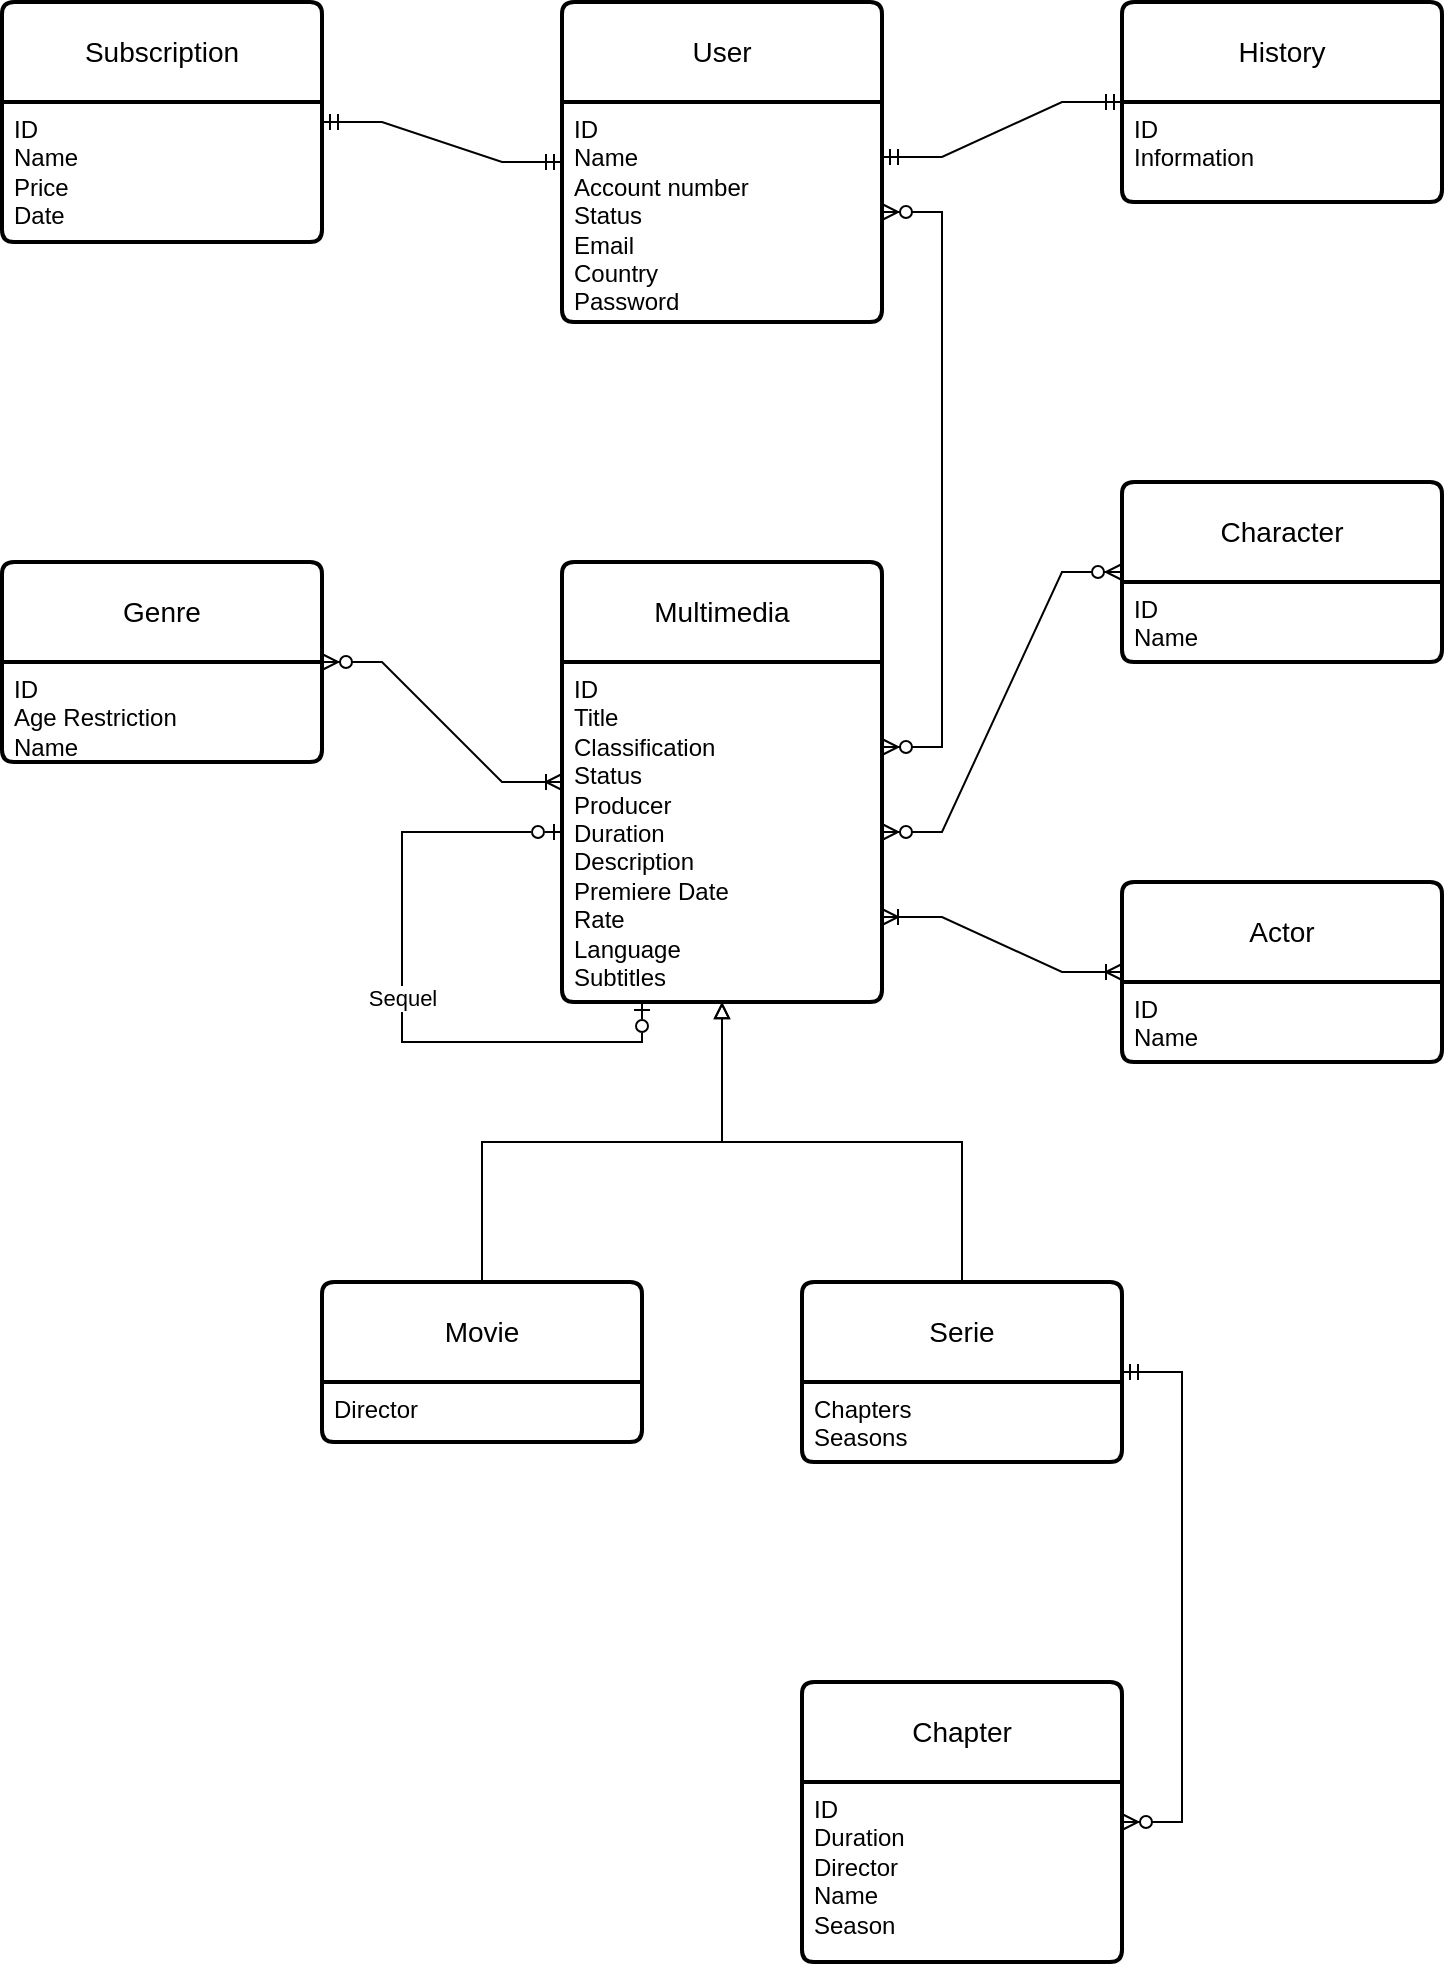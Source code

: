 <mxfile compressed="false">
    <diagram name="Page-1" id="IOxMqPWYGzoRck47dyWS">
        <mxGraphModel dx="233" dy="355" grid="1" gridSize="10" guides="1" tooltips="1" connect="1" arrows="1" fold="1" page="1" pageScale="1" pageWidth="850" pageHeight="1100" math="0" shadow="0">
            <root>
                <mxCell id="0"/>
                <mxCell id="1" parent="0"/>
                <mxCell id="H9NF7C7vFK4_YG4g_bWq-14" value="User" style="swimlane;childLayout=stackLayout;horizontal=1;startSize=50;horizontalStack=0;rounded=1;fontSize=14;fontStyle=0;strokeWidth=2;resizeParent=0;resizeLast=1;shadow=0;dashed=0;align=center;arcSize=4;whiteSpace=wrap;html=1;" parent="1" vertex="1">
                    <mxGeometry x="320" y="40" width="160" height="160" as="geometry"/>
                </mxCell>
                <mxCell id="H9NF7C7vFK4_YG4g_bWq-15" value="ID&lt;br&gt;Name&lt;br&gt;Account number&lt;br&gt;Status&lt;br&gt;Email&lt;br&gt;Country&lt;br&gt;Password" style="align=left;strokeColor=none;fillColor=none;spacingLeft=4;fontSize=12;verticalAlign=top;resizable=0;rotatable=0;part=1;html=1;" parent="H9NF7C7vFK4_YG4g_bWq-14" vertex="1">
                    <mxGeometry y="50" width="160" height="110" as="geometry"/>
                </mxCell>
                <mxCell id="H9NF7C7vFK4_YG4g_bWq-23" style="edgeStyle=orthogonalEdgeStyle;rounded=0;orthogonalLoop=1;jettySize=auto;html=1;endArrow=block;endFill=0;" parent="1" source="H9NF7C7vFK4_YG4g_bWq-16" target="H9NF7C7vFK4_YG4g_bWq-21" edge="1">
                    <mxGeometry relative="1" as="geometry"/>
                </mxCell>
                <mxCell id="H9NF7C7vFK4_YG4g_bWq-16" value="Movie" style="swimlane;childLayout=stackLayout;horizontal=1;startSize=50;horizontalStack=0;rounded=1;fontSize=14;fontStyle=0;strokeWidth=2;resizeParent=0;resizeLast=1;shadow=0;dashed=0;align=center;arcSize=4;whiteSpace=wrap;html=1;" parent="1" vertex="1">
                    <mxGeometry x="200" y="680" width="160" height="80" as="geometry"/>
                </mxCell>
                <mxCell id="H9NF7C7vFK4_YG4g_bWq-17" value="Director" style="align=left;strokeColor=none;fillColor=none;spacingLeft=4;fontSize=12;verticalAlign=top;resizable=0;rotatable=0;part=1;html=1;" parent="H9NF7C7vFK4_YG4g_bWq-16" vertex="1">
                    <mxGeometry y="50" width="160" height="30" as="geometry"/>
                </mxCell>
                <mxCell id="H9NF7C7vFK4_YG4g_bWq-18" value="Serie" style="swimlane;childLayout=stackLayout;horizontal=1;startSize=50;horizontalStack=0;rounded=1;fontSize=14;fontStyle=0;strokeWidth=2;resizeParent=0;resizeLast=1;shadow=0;dashed=0;align=center;arcSize=4;whiteSpace=wrap;html=1;" parent="1" vertex="1">
                    <mxGeometry x="440" y="680" width="160" height="90" as="geometry"/>
                </mxCell>
                <mxCell id="H9NF7C7vFK4_YG4g_bWq-19" value="Chapters&lt;br&gt;Seasons&lt;br&gt;" style="align=left;strokeColor=none;fillColor=none;spacingLeft=4;fontSize=12;verticalAlign=top;resizable=0;rotatable=0;part=1;html=1;" parent="H9NF7C7vFK4_YG4g_bWq-18" vertex="1">
                    <mxGeometry y="50" width="160" height="40" as="geometry"/>
                </mxCell>
                <mxCell id="H9NF7C7vFK4_YG4g_bWq-20" value="Multimedia" style="swimlane;childLayout=stackLayout;horizontal=1;startSize=50;horizontalStack=0;rounded=1;fontSize=14;fontStyle=0;strokeWidth=2;resizeParent=0;resizeLast=1;shadow=0;dashed=0;align=center;arcSize=4;whiteSpace=wrap;html=1;" parent="1" vertex="1">
                    <mxGeometry x="320" y="320" width="160" height="220" as="geometry"/>
                </mxCell>
                <mxCell id="H9NF7C7vFK4_YG4g_bWq-21" value="ID&lt;br&gt;Title&lt;br&gt;Classification&lt;br&gt;Status&lt;br&gt;Producer&lt;br&gt;Duration&lt;br&gt;Description&lt;br&gt;Premiere Date&lt;br&gt;Rate&lt;br&gt;Language&lt;br&gt;Subtitles" style="align=left;strokeColor=none;fillColor=none;spacingLeft=4;fontSize=12;verticalAlign=top;resizable=0;rotatable=0;part=1;html=1;" parent="H9NF7C7vFK4_YG4g_bWq-20" vertex="1">
                    <mxGeometry y="50" width="160" height="170" as="geometry"/>
                </mxCell>
                <mxCell id="H9NF7C7vFK4_YG4g_bWq-63" value="Sequel" style="edgeStyle=orthogonalEdgeStyle;rounded=0;orthogonalLoop=1;jettySize=auto;html=1;entryX=0.25;entryY=1;entryDx=0;entryDy=0;exitX=0;exitY=0.5;exitDx=0;exitDy=0;endArrow=ERzeroToOne;endFill=0;startArrow=ERzeroToOne;startFill=0;" parent="H9NF7C7vFK4_YG4g_bWq-20" source="H9NF7C7vFK4_YG4g_bWq-21" target="H9NF7C7vFK4_YG4g_bWq-21" edge="1">
                    <mxGeometry relative="1" as="geometry">
                        <mxPoint x="-200" y="490" as="targetPoint"/>
                        <Array as="points">
                            <mxPoint x="-80" y="135"/>
                            <mxPoint x="-80" y="240"/>
                            <mxPoint x="40" y="240"/>
                        </Array>
                    </mxGeometry>
                </mxCell>
                <mxCell id="H9NF7C7vFK4_YG4g_bWq-24" style="edgeStyle=orthogonalEdgeStyle;rounded=0;orthogonalLoop=1;jettySize=auto;html=1;endArrow=block;endFill=0;" parent="1" source="H9NF7C7vFK4_YG4g_bWq-18" target="H9NF7C7vFK4_YG4g_bWq-21" edge="1">
                    <mxGeometry relative="1" as="geometry"/>
                </mxCell>
                <mxCell id="H9NF7C7vFK4_YG4g_bWq-25" value="Chapter" style="swimlane;childLayout=stackLayout;horizontal=1;startSize=50;horizontalStack=0;rounded=1;fontSize=14;fontStyle=0;strokeWidth=2;resizeParent=0;resizeLast=1;shadow=0;dashed=0;align=center;arcSize=4;whiteSpace=wrap;html=1;" parent="1" vertex="1">
                    <mxGeometry x="440" y="880" width="160" height="140" as="geometry"/>
                </mxCell>
                <mxCell id="H9NF7C7vFK4_YG4g_bWq-26" value="ID&lt;br&gt;Duration&lt;br&gt;Director&lt;br&gt;Name&lt;br&gt;Season" style="align=left;strokeColor=none;fillColor=none;spacingLeft=4;fontSize=12;verticalAlign=top;resizable=0;rotatable=0;part=1;html=1;" parent="H9NF7C7vFK4_YG4g_bWq-25" vertex="1">
                    <mxGeometry y="50" width="160" height="90" as="geometry"/>
                </mxCell>
                <mxCell id="H9NF7C7vFK4_YG4g_bWq-33" value="" style="edgeStyle=entityRelationEdgeStyle;fontSize=12;html=1;endArrow=ERzeroToMany;endFill=1;startArrow=ERzeroToMany;rounded=0;exitX=1;exitY=0.25;exitDx=0;exitDy=0;" parent="1" source="H9NF7C7vFK4_YG4g_bWq-21" target="H9NF7C7vFK4_YG4g_bWq-15" edge="1">
                    <mxGeometry width="100" height="100" relative="1" as="geometry">
                        <mxPoint x="240" y="350" as="sourcePoint"/>
                        <mxPoint x="340" y="250" as="targetPoint"/>
                    </mxGeometry>
                </mxCell>
                <mxCell id="H9NF7C7vFK4_YG4g_bWq-35" value="" style="edgeStyle=entityRelationEdgeStyle;fontSize=12;html=1;endArrow=ERzeroToMany;startArrow=ERmandOne;rounded=0;" parent="1" source="H9NF7C7vFK4_YG4g_bWq-18" target="H9NF7C7vFK4_YG4g_bWq-25" edge="1">
                    <mxGeometry width="100" height="100" relative="1" as="geometry">
                        <mxPoint x="540" y="930" as="sourcePoint"/>
                        <mxPoint x="640" y="830" as="targetPoint"/>
                    </mxGeometry>
                </mxCell>
                <mxCell id="H9NF7C7vFK4_YG4g_bWq-36" value="Genre" style="swimlane;childLayout=stackLayout;horizontal=1;startSize=50;horizontalStack=0;rounded=1;fontSize=14;fontStyle=0;strokeWidth=2;resizeParent=0;resizeLast=1;shadow=0;dashed=0;align=center;arcSize=4;whiteSpace=wrap;html=1;" parent="1" vertex="1">
                    <mxGeometry x="40" y="320" width="160" height="100" as="geometry"/>
                </mxCell>
                <mxCell id="H9NF7C7vFK4_YG4g_bWq-37" value="ID&lt;br&gt;Age Restriction&lt;br&gt;Name" style="align=left;strokeColor=none;fillColor=none;spacingLeft=4;fontSize=12;verticalAlign=top;resizable=0;rotatable=0;part=1;html=1;" parent="H9NF7C7vFK4_YG4g_bWq-36" vertex="1">
                    <mxGeometry y="50" width="160" height="50" as="geometry"/>
                </mxCell>
                <mxCell id="H9NF7C7vFK4_YG4g_bWq-40" value="" style="edgeStyle=entityRelationEdgeStyle;fontSize=12;html=1;endArrow=ERoneToMany;startArrow=ERzeroToMany;rounded=0;" parent="1" source="H9NF7C7vFK4_YG4g_bWq-36" target="H9NF7C7vFK4_YG4g_bWq-20" edge="1">
                    <mxGeometry width="100" height="100" relative="1" as="geometry">
                        <mxPoint x="50" y="620" as="sourcePoint"/>
                        <mxPoint x="150" y="520" as="targetPoint"/>
                    </mxGeometry>
                </mxCell>
                <mxCell id="H9NF7C7vFK4_YG4g_bWq-43" value="Subscription" style="swimlane;childLayout=stackLayout;horizontal=1;startSize=50;horizontalStack=0;rounded=1;fontSize=14;fontStyle=0;strokeWidth=2;resizeParent=0;resizeLast=1;shadow=0;dashed=0;align=center;arcSize=4;whiteSpace=wrap;html=1;" parent="1" vertex="1">
                    <mxGeometry x="40" y="40" width="160" height="120" as="geometry"/>
                </mxCell>
                <mxCell id="H9NF7C7vFK4_YG4g_bWq-44" value="ID&lt;br&gt;Name&lt;br&gt;Price&lt;br&gt;Date" style="align=left;strokeColor=none;fillColor=none;spacingLeft=4;fontSize=12;verticalAlign=top;resizable=0;rotatable=0;part=1;html=1;" parent="H9NF7C7vFK4_YG4g_bWq-43" vertex="1">
                    <mxGeometry y="50" width="160" height="70" as="geometry"/>
                </mxCell>
                <mxCell id="H9NF7C7vFK4_YG4g_bWq-45" value="" style="edgeStyle=entityRelationEdgeStyle;fontSize=12;html=1;endArrow=ERmandOne;startArrow=ERmandOne;rounded=0;" parent="1" source="H9NF7C7vFK4_YG4g_bWq-43" target="H9NF7C7vFK4_YG4g_bWq-14" edge="1">
                    <mxGeometry width="100" height="100" relative="1" as="geometry">
                        <mxPoint x="180" y="320" as="sourcePoint"/>
                        <mxPoint x="280" y="220" as="targetPoint"/>
                    </mxGeometry>
                </mxCell>
                <mxCell id="H9NF7C7vFK4_YG4g_bWq-46" value="History" style="swimlane;childLayout=stackLayout;horizontal=1;startSize=50;horizontalStack=0;rounded=1;fontSize=14;fontStyle=0;strokeWidth=2;resizeParent=0;resizeLast=1;shadow=0;dashed=0;align=center;arcSize=4;whiteSpace=wrap;html=1;" parent="1" vertex="1">
                    <mxGeometry x="600" y="40" width="160" height="100" as="geometry"/>
                </mxCell>
                <mxCell id="H9NF7C7vFK4_YG4g_bWq-47" value="ID&lt;br&gt;Information" style="align=left;strokeColor=none;fillColor=none;spacingLeft=4;fontSize=12;verticalAlign=top;resizable=0;rotatable=0;part=1;html=1;" parent="H9NF7C7vFK4_YG4g_bWq-46" vertex="1">
                    <mxGeometry y="50" width="160" height="50" as="geometry"/>
                </mxCell>
                <mxCell id="H9NF7C7vFK4_YG4g_bWq-50" value="" style="edgeStyle=entityRelationEdgeStyle;fontSize=12;html=1;endArrow=ERmandOne;startArrow=ERmandOne;rounded=0;exitX=1;exitY=0.25;exitDx=0;exitDy=0;" parent="1" source="H9NF7C7vFK4_YG4g_bWq-15" target="H9NF7C7vFK4_YG4g_bWq-46" edge="1">
                    <mxGeometry width="100" height="100" relative="1" as="geometry">
                        <mxPoint x="600" y="340" as="sourcePoint"/>
                        <mxPoint x="700" y="240" as="targetPoint"/>
                    </mxGeometry>
                </mxCell>
                <mxCell id="H9NF7C7vFK4_YG4g_bWq-51" value="Character" style="swimlane;childLayout=stackLayout;horizontal=1;startSize=50;horizontalStack=0;rounded=1;fontSize=14;fontStyle=0;strokeWidth=2;resizeParent=0;resizeLast=1;shadow=0;dashed=0;align=center;arcSize=4;whiteSpace=wrap;html=1;" parent="1" vertex="1">
                    <mxGeometry x="600" y="280" width="160" height="90" as="geometry"/>
                </mxCell>
                <mxCell id="H9NF7C7vFK4_YG4g_bWq-52" value="ID&lt;br&gt;Name" style="align=left;strokeColor=none;fillColor=none;spacingLeft=4;fontSize=12;verticalAlign=top;resizable=0;rotatable=0;part=1;html=1;" parent="H9NF7C7vFK4_YG4g_bWq-51" vertex="1">
                    <mxGeometry y="50" width="160" height="40" as="geometry"/>
                </mxCell>
                <mxCell id="H9NF7C7vFK4_YG4g_bWq-54" value="" style="edgeStyle=entityRelationEdgeStyle;fontSize=12;html=1;endArrow=ERzeroToMany;endFill=1;startArrow=ERzeroToMany;rounded=0;" parent="1" source="H9NF7C7vFK4_YG4g_bWq-21" target="H9NF7C7vFK4_YG4g_bWq-51" edge="1">
                    <mxGeometry width="100" height="100" relative="1" as="geometry">
                        <mxPoint x="580" y="560" as="sourcePoint"/>
                        <mxPoint x="680" y="460" as="targetPoint"/>
                    </mxGeometry>
                </mxCell>
                <mxCell id="H9NF7C7vFK4_YG4g_bWq-55" value="Actor" style="swimlane;childLayout=stackLayout;horizontal=1;startSize=50;horizontalStack=0;rounded=1;fontSize=14;fontStyle=0;strokeWidth=2;resizeParent=0;resizeLast=1;shadow=0;dashed=0;align=center;arcSize=4;whiteSpace=wrap;html=1;" parent="1" vertex="1">
                    <mxGeometry x="600" y="480" width="160" height="90" as="geometry"/>
                </mxCell>
                <mxCell id="H9NF7C7vFK4_YG4g_bWq-56" value="ID&lt;br&gt;Name" style="align=left;strokeColor=none;fillColor=none;spacingLeft=4;fontSize=12;verticalAlign=top;resizable=0;rotatable=0;part=1;html=1;" parent="H9NF7C7vFK4_YG4g_bWq-55" vertex="1">
                    <mxGeometry y="50" width="160" height="40" as="geometry"/>
                </mxCell>
                <mxCell id="H9NF7C7vFK4_YG4g_bWq-58" value="" style="edgeStyle=entityRelationEdgeStyle;fontSize=12;html=1;endArrow=ERoneToMany;startArrow=ERoneToMany;rounded=0;exitX=1;exitY=0.75;exitDx=0;exitDy=0;" parent="1" source="H9NF7C7vFK4_YG4g_bWq-21" target="H9NF7C7vFK4_YG4g_bWq-55" edge="1">
                    <mxGeometry width="100" height="100" relative="1" as="geometry">
                        <mxPoint x="510" y="580" as="sourcePoint"/>
                        <mxPoint x="610" y="480" as="targetPoint"/>
                    </mxGeometry>
                </mxCell>
            </root>
        </mxGraphModel>
    </diagram>
</mxfile>